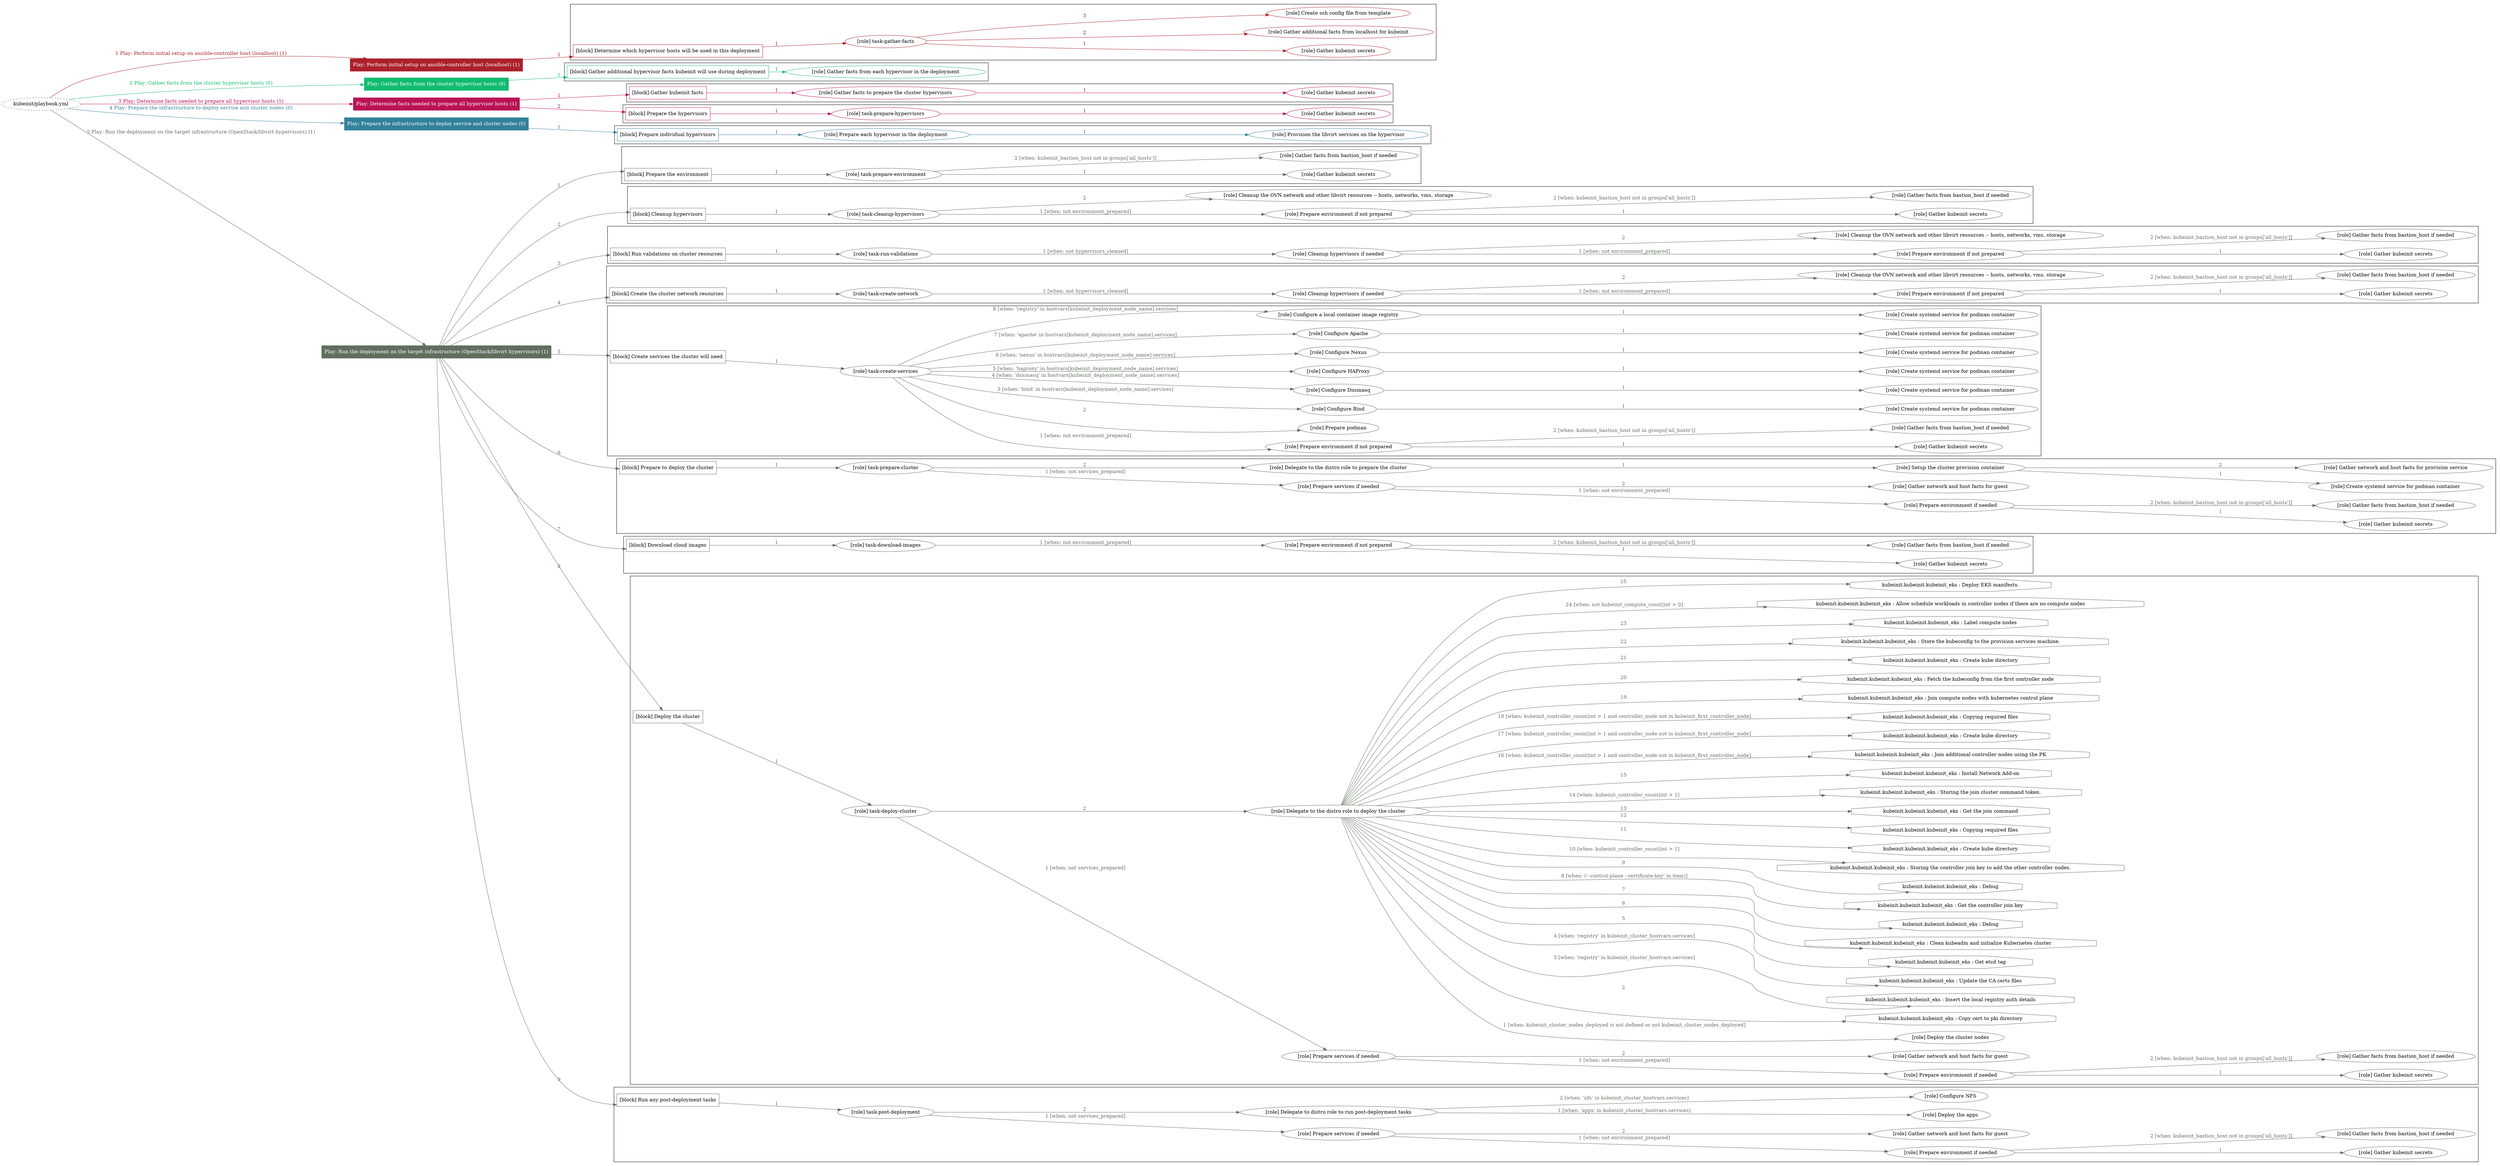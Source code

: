 digraph {
	graph [concentrate=true ordering=in rankdir=LR ratio=fill]
	edge [esep=5 sep=10]
	"kubeinit/playbook.yml" [URL="/home/runner/work/kubeinit/kubeinit/kubeinit/playbook.yml" id=playbook_c7e78d86 style=dotted]
	"kubeinit/playbook.yml" -> play_d15328dc [label="1 Play: Perform initial setup on ansible-controller host (localhost) (1)" color="#ab212a" fontcolor="#ab212a" id=edge_play_d15328dc labeltooltip="1 Play: Perform initial setup on ansible-controller host (localhost) (1)" tooltip="1 Play: Perform initial setup on ansible-controller host (localhost) (1)"]
	subgraph "Play: Perform initial setup on ansible-controller host (localhost) (1)" {
		play_d15328dc [label="Play: Perform initial setup on ansible-controller host (localhost) (1)" URL="/home/runner/work/kubeinit/kubeinit/kubeinit/playbook.yml" color="#ab212a" fontcolor="#ffffff" id=play_d15328dc shape=box style=filled tooltip=localhost]
		play_d15328dc -> block_88a20813 [label=1 color="#ab212a" fontcolor="#ab212a" id=edge_block_88a20813 labeltooltip=1 tooltip=1]
		subgraph cluster_block_88a20813 {
			block_88a20813 [label="[block] Determine which hypervisor hosts will be used in this deployment" URL="/home/runner/work/kubeinit/kubeinit/kubeinit/playbook.yml" color="#ab212a" id=block_88a20813 labeltooltip="Determine which hypervisor hosts will be used in this deployment" shape=box tooltip="Determine which hypervisor hosts will be used in this deployment"]
			block_88a20813 -> role_eb57cad4 [label="1 " color="#ab212a" fontcolor="#ab212a" id=edge_role_eb57cad4 labeltooltip="1 " tooltip="1 "]
			subgraph "task-gather-facts" {
				role_eb57cad4 [label="[role] task-gather-facts" URL="/home/runner/work/kubeinit/kubeinit/kubeinit/playbook.yml" color="#ab212a" id=role_eb57cad4 tooltip="task-gather-facts"]
				role_eb57cad4 -> role_9c0e3540 [label="1 " color="#ab212a" fontcolor="#ab212a" id=edge_role_9c0e3540 labeltooltip="1 " tooltip="1 "]
				subgraph "Gather kubeinit secrets" {
					role_9c0e3540 [label="[role] Gather kubeinit secrets" URL="/home/runner/.ansible/collections/ansible_collections/kubeinit/kubeinit/roles/kubeinit_prepare/tasks/build_hypervisors_group.yml" color="#ab212a" id=role_9c0e3540 tooltip="Gather kubeinit secrets"]
				}
				role_eb57cad4 -> role_f86002a8 [label="2 " color="#ab212a" fontcolor="#ab212a" id=edge_role_f86002a8 labeltooltip="2 " tooltip="2 "]
				subgraph "Gather additional facts from localhost for kubeinit" {
					role_f86002a8 [label="[role] Gather additional facts from localhost for kubeinit" URL="/home/runner/.ansible/collections/ansible_collections/kubeinit/kubeinit/roles/kubeinit_prepare/tasks/build_hypervisors_group.yml" color="#ab212a" id=role_f86002a8 tooltip="Gather additional facts from localhost for kubeinit"]
				}
				role_eb57cad4 -> role_cdfcce46 [label="3 " color="#ab212a" fontcolor="#ab212a" id=edge_role_cdfcce46 labeltooltip="3 " tooltip="3 "]
				subgraph "Create ssh config file from template" {
					role_cdfcce46 [label="[role] Create ssh config file from template" URL="/home/runner/.ansible/collections/ansible_collections/kubeinit/kubeinit/roles/kubeinit_prepare/tasks/build_hypervisors_group.yml" color="#ab212a" id=role_cdfcce46 tooltip="Create ssh config file from template"]
				}
			}
		}
	}
	"kubeinit/playbook.yml" -> play_44523ebf [label="2 Play: Gather facts from the cluster hypervisor hosts (0)" color="#11bb6e" fontcolor="#11bb6e" id=edge_play_44523ebf labeltooltip="2 Play: Gather facts from the cluster hypervisor hosts (0)" tooltip="2 Play: Gather facts from the cluster hypervisor hosts (0)"]
	subgraph "Play: Gather facts from the cluster hypervisor hosts (0)" {
		play_44523ebf [label="Play: Gather facts from the cluster hypervisor hosts (0)" URL="/home/runner/work/kubeinit/kubeinit/kubeinit/playbook.yml" color="#11bb6e" fontcolor="#ffffff" id=play_44523ebf shape=box style=filled tooltip="Play: Gather facts from the cluster hypervisor hosts (0)"]
		play_44523ebf -> block_a139dc5f [label=1 color="#11bb6e" fontcolor="#11bb6e" id=edge_block_a139dc5f labeltooltip=1 tooltip=1]
		subgraph cluster_block_a139dc5f {
			block_a139dc5f [label="[block] Gather additional hypervisor facts kubeinit will use during deployment" URL="/home/runner/work/kubeinit/kubeinit/kubeinit/playbook.yml" color="#11bb6e" id=block_a139dc5f labeltooltip="Gather additional hypervisor facts kubeinit will use during deployment" shape=box tooltip="Gather additional hypervisor facts kubeinit will use during deployment"]
			block_a139dc5f -> role_2c4e54b0 [label="1 " color="#11bb6e" fontcolor="#11bb6e" id=edge_role_2c4e54b0 labeltooltip="1 " tooltip="1 "]
			subgraph "Gather facts from each hypervisor in the deployment" {
				role_2c4e54b0 [label="[role] Gather facts from each hypervisor in the deployment" URL="/home/runner/work/kubeinit/kubeinit/kubeinit/playbook.yml" color="#11bb6e" id=role_2c4e54b0 tooltip="Gather facts from each hypervisor in the deployment"]
			}
		}
	}
	"kubeinit/playbook.yml" -> play_e65bd11a [label="3 Play: Determine facts needed to prepare all hypervisor hosts (1)" color="#ba1256" fontcolor="#ba1256" id=edge_play_e65bd11a labeltooltip="3 Play: Determine facts needed to prepare all hypervisor hosts (1)" tooltip="3 Play: Determine facts needed to prepare all hypervisor hosts (1)"]
	subgraph "Play: Determine facts needed to prepare all hypervisor hosts (1)" {
		play_e65bd11a [label="Play: Determine facts needed to prepare all hypervisor hosts (1)" URL="/home/runner/work/kubeinit/kubeinit/kubeinit/playbook.yml" color="#ba1256" fontcolor="#ffffff" id=play_e65bd11a shape=box style=filled tooltip=localhost]
		play_e65bd11a -> block_6a6c2c71 [label=1 color="#ba1256" fontcolor="#ba1256" id=edge_block_6a6c2c71 labeltooltip=1 tooltip=1]
		subgraph cluster_block_6a6c2c71 {
			block_6a6c2c71 [label="[block] Gather kubeinit facts" URL="/home/runner/work/kubeinit/kubeinit/kubeinit/playbook.yml" color="#ba1256" id=block_6a6c2c71 labeltooltip="Gather kubeinit facts" shape=box tooltip="Gather kubeinit facts"]
			block_6a6c2c71 -> role_33ab7c81 [label="1 " color="#ba1256" fontcolor="#ba1256" id=edge_role_33ab7c81 labeltooltip="1 " tooltip="1 "]
			subgraph "Gather facts to prepare the cluster hypervisors" {
				role_33ab7c81 [label="[role] Gather facts to prepare the cluster hypervisors" URL="/home/runner/work/kubeinit/kubeinit/kubeinit/playbook.yml" color="#ba1256" id=role_33ab7c81 tooltip="Gather facts to prepare the cluster hypervisors"]
				role_33ab7c81 -> role_f3a48776 [label="1 " color="#ba1256" fontcolor="#ba1256" id=edge_role_f3a48776 labeltooltip="1 " tooltip="1 "]
				subgraph "Gather kubeinit secrets" {
					role_f3a48776 [label="[role] Gather kubeinit secrets" URL="/home/runner/.ansible/collections/ansible_collections/kubeinit/kubeinit/roles/kubeinit_prepare/tasks/gather_kubeinit_facts.yml" color="#ba1256" id=role_f3a48776 tooltip="Gather kubeinit secrets"]
				}
			}
		}
		play_e65bd11a -> block_8b7adeda [label=2 color="#ba1256" fontcolor="#ba1256" id=edge_block_8b7adeda labeltooltip=2 tooltip=2]
		subgraph cluster_block_8b7adeda {
			block_8b7adeda [label="[block] Prepare the hypervisors" URL="/home/runner/work/kubeinit/kubeinit/kubeinit/playbook.yml" color="#ba1256" id=block_8b7adeda labeltooltip="Prepare the hypervisors" shape=box tooltip="Prepare the hypervisors"]
			block_8b7adeda -> role_cf2d832f [label="1 " color="#ba1256" fontcolor="#ba1256" id=edge_role_cf2d832f labeltooltip="1 " tooltip="1 "]
			subgraph "task-prepare-hypervisors" {
				role_cf2d832f [label="[role] task-prepare-hypervisors" URL="/home/runner/work/kubeinit/kubeinit/kubeinit/playbook.yml" color="#ba1256" id=role_cf2d832f tooltip="task-prepare-hypervisors"]
				role_cf2d832f -> role_4d4fec11 [label="1 " color="#ba1256" fontcolor="#ba1256" id=edge_role_4d4fec11 labeltooltip="1 " tooltip="1 "]
				subgraph "Gather kubeinit secrets" {
					role_4d4fec11 [label="[role] Gather kubeinit secrets" URL="/home/runner/.ansible/collections/ansible_collections/kubeinit/kubeinit/roles/kubeinit_prepare/tasks/gather_kubeinit_facts.yml" color="#ba1256" id=role_4d4fec11 tooltip="Gather kubeinit secrets"]
				}
			}
		}
	}
	"kubeinit/playbook.yml" -> play_0ac747be [label="4 Play: Prepare the infrastructure to deploy service and cluster nodes (0)" color="#32819a" fontcolor="#32819a" id=edge_play_0ac747be labeltooltip="4 Play: Prepare the infrastructure to deploy service and cluster nodes (0)" tooltip="4 Play: Prepare the infrastructure to deploy service and cluster nodes (0)"]
	subgraph "Play: Prepare the infrastructure to deploy service and cluster nodes (0)" {
		play_0ac747be [label="Play: Prepare the infrastructure to deploy service and cluster nodes (0)" URL="/home/runner/work/kubeinit/kubeinit/kubeinit/playbook.yml" color="#32819a" fontcolor="#ffffff" id=play_0ac747be shape=box style=filled tooltip="Play: Prepare the infrastructure to deploy service and cluster nodes (0)"]
		play_0ac747be -> block_5199c482 [label=1 color="#32819a" fontcolor="#32819a" id=edge_block_5199c482 labeltooltip=1 tooltip=1]
		subgraph cluster_block_5199c482 {
			block_5199c482 [label="[block] Prepare individual hypervisors" URL="/home/runner/work/kubeinit/kubeinit/kubeinit/playbook.yml" color="#32819a" id=block_5199c482 labeltooltip="Prepare individual hypervisors" shape=box tooltip="Prepare individual hypervisors"]
			block_5199c482 -> role_1a2e7543 [label="1 " color="#32819a" fontcolor="#32819a" id=edge_role_1a2e7543 labeltooltip="1 " tooltip="1 "]
			subgraph "Prepare each hypervisor in the deployment" {
				role_1a2e7543 [label="[role] Prepare each hypervisor in the deployment" URL="/home/runner/work/kubeinit/kubeinit/kubeinit/playbook.yml" color="#32819a" id=role_1a2e7543 tooltip="Prepare each hypervisor in the deployment"]
				role_1a2e7543 -> role_e0c08966 [label="1 " color="#32819a" fontcolor="#32819a" id=edge_role_e0c08966 labeltooltip="1 " tooltip="1 "]
				subgraph "Provision the libvirt services on the hypervisor" {
					role_e0c08966 [label="[role] Provision the libvirt services on the hypervisor" URL="/home/runner/.ansible/collections/ansible_collections/kubeinit/kubeinit/roles/kubeinit_prepare/tasks/prepare_hypervisor.yml" color="#32819a" id=role_e0c08966 tooltip="Provision the libvirt services on the hypervisor"]
				}
			}
		}
	}
	"kubeinit/playbook.yml" -> play_1961c001 [label="5 Play: Run the deployment on the target infrastructure (OpenStack/libvirt hypervisors) (1)" color="#606f5d" fontcolor="#606f5d" id=edge_play_1961c001 labeltooltip="5 Play: Run the deployment on the target infrastructure (OpenStack/libvirt hypervisors) (1)" tooltip="5 Play: Run the deployment on the target infrastructure (OpenStack/libvirt hypervisors) (1)"]
	subgraph "Play: Run the deployment on the target infrastructure (OpenStack/libvirt hypervisors) (1)" {
		play_1961c001 [label="Play: Run the deployment on the target infrastructure (OpenStack/libvirt hypervisors) (1)" URL="/home/runner/work/kubeinit/kubeinit/kubeinit/playbook.yml" color="#606f5d" fontcolor="#ffffff" id=play_1961c001 shape=box style=filled tooltip=localhost]
		play_1961c001 -> block_0c406524 [label=1 color="#606f5d" fontcolor="#606f5d" id=edge_block_0c406524 labeltooltip=1 tooltip=1]
		subgraph cluster_block_0c406524 {
			block_0c406524 [label="[block] Prepare the environment" URL="/home/runner/work/kubeinit/kubeinit/kubeinit/playbook.yml" color="#606f5d" id=block_0c406524 labeltooltip="Prepare the environment" shape=box tooltip="Prepare the environment"]
			block_0c406524 -> role_56c4f3e9 [label="1 " color="#606f5d" fontcolor="#606f5d" id=edge_role_56c4f3e9 labeltooltip="1 " tooltip="1 "]
			subgraph "task-prepare-environment" {
				role_56c4f3e9 [label="[role] task-prepare-environment" URL="/home/runner/work/kubeinit/kubeinit/kubeinit/playbook.yml" color="#606f5d" id=role_56c4f3e9 tooltip="task-prepare-environment"]
				role_56c4f3e9 -> role_3d640f21 [label="1 " color="#606f5d" fontcolor="#606f5d" id=edge_role_3d640f21 labeltooltip="1 " tooltip="1 "]
				subgraph "Gather kubeinit secrets" {
					role_3d640f21 [label="[role] Gather kubeinit secrets" URL="/home/runner/.ansible/collections/ansible_collections/kubeinit/kubeinit/roles/kubeinit_prepare/tasks/gather_kubeinit_facts.yml" color="#606f5d" id=role_3d640f21 tooltip="Gather kubeinit secrets"]
				}
				role_56c4f3e9 -> role_4400d955 [label="2 [when: kubeinit_bastion_host not in groups['all_hosts']]" color="#606f5d" fontcolor="#606f5d" id=edge_role_4400d955 labeltooltip="2 [when: kubeinit_bastion_host not in groups['all_hosts']]" tooltip="2 [when: kubeinit_bastion_host not in groups['all_hosts']]"]
				subgraph "Gather facts from bastion_host if needed" {
					role_4400d955 [label="[role] Gather facts from bastion_host if needed" URL="/home/runner/.ansible/collections/ansible_collections/kubeinit/kubeinit/roles/kubeinit_prepare/tasks/main.yml" color="#606f5d" id=role_4400d955 tooltip="Gather facts from bastion_host if needed"]
				}
			}
		}
		play_1961c001 -> block_ea001ad4 [label=2 color="#606f5d" fontcolor="#606f5d" id=edge_block_ea001ad4 labeltooltip=2 tooltip=2]
		subgraph cluster_block_ea001ad4 {
			block_ea001ad4 [label="[block] Cleanup hypervisors" URL="/home/runner/work/kubeinit/kubeinit/kubeinit/playbook.yml" color="#606f5d" id=block_ea001ad4 labeltooltip="Cleanup hypervisors" shape=box tooltip="Cleanup hypervisors"]
			block_ea001ad4 -> role_67fe2089 [label="1 " color="#606f5d" fontcolor="#606f5d" id=edge_role_67fe2089 labeltooltip="1 " tooltip="1 "]
			subgraph "task-cleanup-hypervisors" {
				role_67fe2089 [label="[role] task-cleanup-hypervisors" URL="/home/runner/work/kubeinit/kubeinit/kubeinit/playbook.yml" color="#606f5d" id=role_67fe2089 tooltip="task-cleanup-hypervisors"]
				role_67fe2089 -> role_40f85ffc [label="1 [when: not environment_prepared]" color="#606f5d" fontcolor="#606f5d" id=edge_role_40f85ffc labeltooltip="1 [when: not environment_prepared]" tooltip="1 [when: not environment_prepared]"]
				subgraph "Prepare environment if not prepared" {
					role_40f85ffc [label="[role] Prepare environment if not prepared" URL="/home/runner/.ansible/collections/ansible_collections/kubeinit/kubeinit/roles/kubeinit_libvirt/tasks/cleanup_hypervisors.yml" color="#606f5d" id=role_40f85ffc tooltip="Prepare environment if not prepared"]
					role_40f85ffc -> role_5edda9d6 [label="1 " color="#606f5d" fontcolor="#606f5d" id=edge_role_5edda9d6 labeltooltip="1 " tooltip="1 "]
					subgraph "Gather kubeinit secrets" {
						role_5edda9d6 [label="[role] Gather kubeinit secrets" URL="/home/runner/.ansible/collections/ansible_collections/kubeinit/kubeinit/roles/kubeinit_prepare/tasks/gather_kubeinit_facts.yml" color="#606f5d" id=role_5edda9d6 tooltip="Gather kubeinit secrets"]
					}
					role_40f85ffc -> role_66f5a931 [label="2 [when: kubeinit_bastion_host not in groups['all_hosts']]" color="#606f5d" fontcolor="#606f5d" id=edge_role_66f5a931 labeltooltip="2 [when: kubeinit_bastion_host not in groups['all_hosts']]" tooltip="2 [when: kubeinit_bastion_host not in groups['all_hosts']]"]
					subgraph "Gather facts from bastion_host if needed" {
						role_66f5a931 [label="[role] Gather facts from bastion_host if needed" URL="/home/runner/.ansible/collections/ansible_collections/kubeinit/kubeinit/roles/kubeinit_prepare/tasks/main.yml" color="#606f5d" id=role_66f5a931 tooltip="Gather facts from bastion_host if needed"]
					}
				}
				role_67fe2089 -> role_4ac13032 [label="2 " color="#606f5d" fontcolor="#606f5d" id=edge_role_4ac13032 labeltooltip="2 " tooltip="2 "]
				subgraph "Cleanup the OVN network and other libvirt resources -- hosts, networks, vms, storage" {
					role_4ac13032 [label="[role] Cleanup the OVN network and other libvirt resources -- hosts, networks, vms, storage" URL="/home/runner/.ansible/collections/ansible_collections/kubeinit/kubeinit/roles/kubeinit_libvirt/tasks/cleanup_hypervisors.yml" color="#606f5d" id=role_4ac13032 tooltip="Cleanup the OVN network and other libvirt resources -- hosts, networks, vms, storage"]
				}
			}
		}
		play_1961c001 -> block_68f19147 [label=3 color="#606f5d" fontcolor="#606f5d" id=edge_block_68f19147 labeltooltip=3 tooltip=3]
		subgraph cluster_block_68f19147 {
			block_68f19147 [label="[block] Run validations on cluster resources" URL="/home/runner/work/kubeinit/kubeinit/kubeinit/playbook.yml" color="#606f5d" id=block_68f19147 labeltooltip="Run validations on cluster resources" shape=box tooltip="Run validations on cluster resources"]
			block_68f19147 -> role_a8092e7e [label="1 " color="#606f5d" fontcolor="#606f5d" id=edge_role_a8092e7e labeltooltip="1 " tooltip="1 "]
			subgraph "task-run-validations" {
				role_a8092e7e [label="[role] task-run-validations" URL="/home/runner/work/kubeinit/kubeinit/kubeinit/playbook.yml" color="#606f5d" id=role_a8092e7e tooltip="task-run-validations"]
				role_a8092e7e -> role_6bcd963b [label="1 [when: not hypervisors_cleaned]" color="#606f5d" fontcolor="#606f5d" id=edge_role_6bcd963b labeltooltip="1 [when: not hypervisors_cleaned]" tooltip="1 [when: not hypervisors_cleaned]"]
				subgraph "Cleanup hypervisors if needed" {
					role_6bcd963b [label="[role] Cleanup hypervisors if needed" URL="/home/runner/.ansible/collections/ansible_collections/kubeinit/kubeinit/roles/kubeinit_validations/tasks/main.yml" color="#606f5d" id=role_6bcd963b tooltip="Cleanup hypervisors if needed"]
					role_6bcd963b -> role_ad3d4ef1 [label="1 [when: not environment_prepared]" color="#606f5d" fontcolor="#606f5d" id=edge_role_ad3d4ef1 labeltooltip="1 [when: not environment_prepared]" tooltip="1 [when: not environment_prepared]"]
					subgraph "Prepare environment if not prepared" {
						role_ad3d4ef1 [label="[role] Prepare environment if not prepared" URL="/home/runner/.ansible/collections/ansible_collections/kubeinit/kubeinit/roles/kubeinit_libvirt/tasks/cleanup_hypervisors.yml" color="#606f5d" id=role_ad3d4ef1 tooltip="Prepare environment if not prepared"]
						role_ad3d4ef1 -> role_570d7ef4 [label="1 " color="#606f5d" fontcolor="#606f5d" id=edge_role_570d7ef4 labeltooltip="1 " tooltip="1 "]
						subgraph "Gather kubeinit secrets" {
							role_570d7ef4 [label="[role] Gather kubeinit secrets" URL="/home/runner/.ansible/collections/ansible_collections/kubeinit/kubeinit/roles/kubeinit_prepare/tasks/gather_kubeinit_facts.yml" color="#606f5d" id=role_570d7ef4 tooltip="Gather kubeinit secrets"]
						}
						role_ad3d4ef1 -> role_e8a43e69 [label="2 [when: kubeinit_bastion_host not in groups['all_hosts']]" color="#606f5d" fontcolor="#606f5d" id=edge_role_e8a43e69 labeltooltip="2 [when: kubeinit_bastion_host not in groups['all_hosts']]" tooltip="2 [when: kubeinit_bastion_host not in groups['all_hosts']]"]
						subgraph "Gather facts from bastion_host if needed" {
							role_e8a43e69 [label="[role] Gather facts from bastion_host if needed" URL="/home/runner/.ansible/collections/ansible_collections/kubeinit/kubeinit/roles/kubeinit_prepare/tasks/main.yml" color="#606f5d" id=role_e8a43e69 tooltip="Gather facts from bastion_host if needed"]
						}
					}
					role_6bcd963b -> role_b2ac1ba0 [label="2 " color="#606f5d" fontcolor="#606f5d" id=edge_role_b2ac1ba0 labeltooltip="2 " tooltip="2 "]
					subgraph "Cleanup the OVN network and other libvirt resources -- hosts, networks, vms, storage" {
						role_b2ac1ba0 [label="[role] Cleanup the OVN network and other libvirt resources -- hosts, networks, vms, storage" URL="/home/runner/.ansible/collections/ansible_collections/kubeinit/kubeinit/roles/kubeinit_libvirt/tasks/cleanup_hypervisors.yml" color="#606f5d" id=role_b2ac1ba0 tooltip="Cleanup the OVN network and other libvirt resources -- hosts, networks, vms, storage"]
					}
				}
			}
		}
		play_1961c001 -> block_746f3d5f [label=4 color="#606f5d" fontcolor="#606f5d" id=edge_block_746f3d5f labeltooltip=4 tooltip=4]
		subgraph cluster_block_746f3d5f {
			block_746f3d5f [label="[block] Create the cluster network resources" URL="/home/runner/work/kubeinit/kubeinit/kubeinit/playbook.yml" color="#606f5d" id=block_746f3d5f labeltooltip="Create the cluster network resources" shape=box tooltip="Create the cluster network resources"]
			block_746f3d5f -> role_2bec5983 [label="1 " color="#606f5d" fontcolor="#606f5d" id=edge_role_2bec5983 labeltooltip="1 " tooltip="1 "]
			subgraph "task-create-network" {
				role_2bec5983 [label="[role] task-create-network" URL="/home/runner/work/kubeinit/kubeinit/kubeinit/playbook.yml" color="#606f5d" id=role_2bec5983 tooltip="task-create-network"]
				role_2bec5983 -> role_97c9deb6 [label="1 [when: not hypervisors_cleaned]" color="#606f5d" fontcolor="#606f5d" id=edge_role_97c9deb6 labeltooltip="1 [when: not hypervisors_cleaned]" tooltip="1 [when: not hypervisors_cleaned]"]
				subgraph "Cleanup hypervisors if needed" {
					role_97c9deb6 [label="[role] Cleanup hypervisors if needed" URL="/home/runner/.ansible/collections/ansible_collections/kubeinit/kubeinit/roles/kubeinit_libvirt/tasks/create_network.yml" color="#606f5d" id=role_97c9deb6 tooltip="Cleanup hypervisors if needed"]
					role_97c9deb6 -> role_0d1d6190 [label="1 [when: not environment_prepared]" color="#606f5d" fontcolor="#606f5d" id=edge_role_0d1d6190 labeltooltip="1 [when: not environment_prepared]" tooltip="1 [when: not environment_prepared]"]
					subgraph "Prepare environment if not prepared" {
						role_0d1d6190 [label="[role] Prepare environment if not prepared" URL="/home/runner/.ansible/collections/ansible_collections/kubeinit/kubeinit/roles/kubeinit_libvirt/tasks/cleanup_hypervisors.yml" color="#606f5d" id=role_0d1d6190 tooltip="Prepare environment if not prepared"]
						role_0d1d6190 -> role_b89f1d0c [label="1 " color="#606f5d" fontcolor="#606f5d" id=edge_role_b89f1d0c labeltooltip="1 " tooltip="1 "]
						subgraph "Gather kubeinit secrets" {
							role_b89f1d0c [label="[role] Gather kubeinit secrets" URL="/home/runner/.ansible/collections/ansible_collections/kubeinit/kubeinit/roles/kubeinit_prepare/tasks/gather_kubeinit_facts.yml" color="#606f5d" id=role_b89f1d0c tooltip="Gather kubeinit secrets"]
						}
						role_0d1d6190 -> role_beb56155 [label="2 [when: kubeinit_bastion_host not in groups['all_hosts']]" color="#606f5d" fontcolor="#606f5d" id=edge_role_beb56155 labeltooltip="2 [when: kubeinit_bastion_host not in groups['all_hosts']]" tooltip="2 [when: kubeinit_bastion_host not in groups['all_hosts']]"]
						subgraph "Gather facts from bastion_host if needed" {
							role_beb56155 [label="[role] Gather facts from bastion_host if needed" URL="/home/runner/.ansible/collections/ansible_collections/kubeinit/kubeinit/roles/kubeinit_prepare/tasks/main.yml" color="#606f5d" id=role_beb56155 tooltip="Gather facts from bastion_host if needed"]
						}
					}
					role_97c9deb6 -> role_618c2e12 [label="2 " color="#606f5d" fontcolor="#606f5d" id=edge_role_618c2e12 labeltooltip="2 " tooltip="2 "]
					subgraph "Cleanup the OVN network and other libvirt resources -- hosts, networks, vms, storage" {
						role_618c2e12 [label="[role] Cleanup the OVN network and other libvirt resources -- hosts, networks, vms, storage" URL="/home/runner/.ansible/collections/ansible_collections/kubeinit/kubeinit/roles/kubeinit_libvirt/tasks/cleanup_hypervisors.yml" color="#606f5d" id=role_618c2e12 tooltip="Cleanup the OVN network and other libvirt resources -- hosts, networks, vms, storage"]
					}
				}
			}
		}
		play_1961c001 -> block_cc8f3f2e [label=5 color="#606f5d" fontcolor="#606f5d" id=edge_block_cc8f3f2e labeltooltip=5 tooltip=5]
		subgraph cluster_block_cc8f3f2e {
			block_cc8f3f2e [label="[block] Create services the cluster will need" URL="/home/runner/work/kubeinit/kubeinit/kubeinit/playbook.yml" color="#606f5d" id=block_cc8f3f2e labeltooltip="Create services the cluster will need" shape=box tooltip="Create services the cluster will need"]
			block_cc8f3f2e -> role_f4f2fe30 [label="1 " color="#606f5d" fontcolor="#606f5d" id=edge_role_f4f2fe30 labeltooltip="1 " tooltip="1 "]
			subgraph "task-create-services" {
				role_f4f2fe30 [label="[role] task-create-services" URL="/home/runner/work/kubeinit/kubeinit/kubeinit/playbook.yml" color="#606f5d" id=role_f4f2fe30 tooltip="task-create-services"]
				role_f4f2fe30 -> role_337c17e1 [label="1 [when: not environment_prepared]" color="#606f5d" fontcolor="#606f5d" id=edge_role_337c17e1 labeltooltip="1 [when: not environment_prepared]" tooltip="1 [when: not environment_prepared]"]
				subgraph "Prepare environment if not prepared" {
					role_337c17e1 [label="[role] Prepare environment if not prepared" URL="/home/runner/.ansible/collections/ansible_collections/kubeinit/kubeinit/roles/kubeinit_services/tasks/main.yml" color="#606f5d" id=role_337c17e1 tooltip="Prepare environment if not prepared"]
					role_337c17e1 -> role_f01d3810 [label="1 " color="#606f5d" fontcolor="#606f5d" id=edge_role_f01d3810 labeltooltip="1 " tooltip="1 "]
					subgraph "Gather kubeinit secrets" {
						role_f01d3810 [label="[role] Gather kubeinit secrets" URL="/home/runner/.ansible/collections/ansible_collections/kubeinit/kubeinit/roles/kubeinit_prepare/tasks/gather_kubeinit_facts.yml" color="#606f5d" id=role_f01d3810 tooltip="Gather kubeinit secrets"]
					}
					role_337c17e1 -> role_f2d4e863 [label="2 [when: kubeinit_bastion_host not in groups['all_hosts']]" color="#606f5d" fontcolor="#606f5d" id=edge_role_f2d4e863 labeltooltip="2 [when: kubeinit_bastion_host not in groups['all_hosts']]" tooltip="2 [when: kubeinit_bastion_host not in groups['all_hosts']]"]
					subgraph "Gather facts from bastion_host if needed" {
						role_f2d4e863 [label="[role] Gather facts from bastion_host if needed" URL="/home/runner/.ansible/collections/ansible_collections/kubeinit/kubeinit/roles/kubeinit_prepare/tasks/main.yml" color="#606f5d" id=role_f2d4e863 tooltip="Gather facts from bastion_host if needed"]
					}
				}
				role_f4f2fe30 -> role_159cacfa [label="2 " color="#606f5d" fontcolor="#606f5d" id=edge_role_159cacfa labeltooltip="2 " tooltip="2 "]
				subgraph "Prepare podman" {
					role_159cacfa [label="[role] Prepare podman" URL="/home/runner/.ansible/collections/ansible_collections/kubeinit/kubeinit/roles/kubeinit_services/tasks/00_create_service_pod.yml" color="#606f5d" id=role_159cacfa tooltip="Prepare podman"]
				}
				role_f4f2fe30 -> role_46cb54fe [label="3 [when: 'bind' in hostvars[kubeinit_deployment_node_name].services]" color="#606f5d" fontcolor="#606f5d" id=edge_role_46cb54fe labeltooltip="3 [when: 'bind' in hostvars[kubeinit_deployment_node_name].services]" tooltip="3 [when: 'bind' in hostvars[kubeinit_deployment_node_name].services]"]
				subgraph "Configure Bind" {
					role_46cb54fe [label="[role] Configure Bind" URL="/home/runner/.ansible/collections/ansible_collections/kubeinit/kubeinit/roles/kubeinit_services/tasks/start_services_containers.yml" color="#606f5d" id=role_46cb54fe tooltip="Configure Bind"]
					role_46cb54fe -> role_70beecde [label="1 " color="#606f5d" fontcolor="#606f5d" id=edge_role_70beecde labeltooltip="1 " tooltip="1 "]
					subgraph "Create systemd service for podman container" {
						role_70beecde [label="[role] Create systemd service for podman container" URL="/home/runner/.ansible/collections/ansible_collections/kubeinit/kubeinit/roles/kubeinit_bind/tasks/main.yml" color="#606f5d" id=role_70beecde tooltip="Create systemd service for podman container"]
					}
				}
				role_f4f2fe30 -> role_38ef2776 [label="4 [when: 'dnsmasq' in hostvars[kubeinit_deployment_node_name].services]" color="#606f5d" fontcolor="#606f5d" id=edge_role_38ef2776 labeltooltip="4 [when: 'dnsmasq' in hostvars[kubeinit_deployment_node_name].services]" tooltip="4 [when: 'dnsmasq' in hostvars[kubeinit_deployment_node_name].services]"]
				subgraph "Configure Dnsmasq" {
					role_38ef2776 [label="[role] Configure Dnsmasq" URL="/home/runner/.ansible/collections/ansible_collections/kubeinit/kubeinit/roles/kubeinit_services/tasks/start_services_containers.yml" color="#606f5d" id=role_38ef2776 tooltip="Configure Dnsmasq"]
					role_38ef2776 -> role_abcf055d [label="1 " color="#606f5d" fontcolor="#606f5d" id=edge_role_abcf055d labeltooltip="1 " tooltip="1 "]
					subgraph "Create systemd service for podman container" {
						role_abcf055d [label="[role] Create systemd service for podman container" URL="/home/runner/.ansible/collections/ansible_collections/kubeinit/kubeinit/roles/kubeinit_dnsmasq/tasks/main.yml" color="#606f5d" id=role_abcf055d tooltip="Create systemd service for podman container"]
					}
				}
				role_f4f2fe30 -> role_4de889f1 [label="5 [when: 'haproxy' in hostvars[kubeinit_deployment_node_name].services]" color="#606f5d" fontcolor="#606f5d" id=edge_role_4de889f1 labeltooltip="5 [when: 'haproxy' in hostvars[kubeinit_deployment_node_name].services]" tooltip="5 [when: 'haproxy' in hostvars[kubeinit_deployment_node_name].services]"]
				subgraph "Configure HAProxy" {
					role_4de889f1 [label="[role] Configure HAProxy" URL="/home/runner/.ansible/collections/ansible_collections/kubeinit/kubeinit/roles/kubeinit_services/tasks/start_services_containers.yml" color="#606f5d" id=role_4de889f1 tooltip="Configure HAProxy"]
					role_4de889f1 -> role_cbce4464 [label="1 " color="#606f5d" fontcolor="#606f5d" id=edge_role_cbce4464 labeltooltip="1 " tooltip="1 "]
					subgraph "Create systemd service for podman container" {
						role_cbce4464 [label="[role] Create systemd service for podman container" URL="/home/runner/.ansible/collections/ansible_collections/kubeinit/kubeinit/roles/kubeinit_haproxy/tasks/main.yml" color="#606f5d" id=role_cbce4464 tooltip="Create systemd service for podman container"]
					}
				}
				role_f4f2fe30 -> role_8d38a266 [label="6 [when: 'nexus' in hostvars[kubeinit_deployment_node_name].services]" color="#606f5d" fontcolor="#606f5d" id=edge_role_8d38a266 labeltooltip="6 [when: 'nexus' in hostvars[kubeinit_deployment_node_name].services]" tooltip="6 [when: 'nexus' in hostvars[kubeinit_deployment_node_name].services]"]
				subgraph "Configure Nexus" {
					role_8d38a266 [label="[role] Configure Nexus" URL="/home/runner/.ansible/collections/ansible_collections/kubeinit/kubeinit/roles/kubeinit_services/tasks/start_services_containers.yml" color="#606f5d" id=role_8d38a266 tooltip="Configure Nexus"]
					role_8d38a266 -> role_ab1a640f [label="1 " color="#606f5d" fontcolor="#606f5d" id=edge_role_ab1a640f labeltooltip="1 " tooltip="1 "]
					subgraph "Create systemd service for podman container" {
						role_ab1a640f [label="[role] Create systemd service for podman container" URL="/home/runner/.ansible/collections/ansible_collections/kubeinit/kubeinit/roles/kubeinit_nexus/tasks/main.yml" color="#606f5d" id=role_ab1a640f tooltip="Create systemd service for podman container"]
					}
				}
				role_f4f2fe30 -> role_f5711382 [label="7 [when: 'apache' in hostvars[kubeinit_deployment_node_name].services]" color="#606f5d" fontcolor="#606f5d" id=edge_role_f5711382 labeltooltip="7 [when: 'apache' in hostvars[kubeinit_deployment_node_name].services]" tooltip="7 [when: 'apache' in hostvars[kubeinit_deployment_node_name].services]"]
				subgraph "Configure Apache" {
					role_f5711382 [label="[role] Configure Apache" URL="/home/runner/.ansible/collections/ansible_collections/kubeinit/kubeinit/roles/kubeinit_services/tasks/start_services_containers.yml" color="#606f5d" id=role_f5711382 tooltip="Configure Apache"]
					role_f5711382 -> role_e8a9e66c [label="1 " color="#606f5d" fontcolor="#606f5d" id=edge_role_e8a9e66c labeltooltip="1 " tooltip="1 "]
					subgraph "Create systemd service for podman container" {
						role_e8a9e66c [label="[role] Create systemd service for podman container" URL="/home/runner/.ansible/collections/ansible_collections/kubeinit/kubeinit/roles/kubeinit_apache/tasks/main.yml" color="#606f5d" id=role_e8a9e66c tooltip="Create systemd service for podman container"]
					}
				}
				role_f4f2fe30 -> role_59ae2b94 [label="8 [when: 'registry' in hostvars[kubeinit_deployment_node_name].services]" color="#606f5d" fontcolor="#606f5d" id=edge_role_59ae2b94 labeltooltip="8 [when: 'registry' in hostvars[kubeinit_deployment_node_name].services]" tooltip="8 [when: 'registry' in hostvars[kubeinit_deployment_node_name].services]"]
				subgraph "Configure a local container image registry" {
					role_59ae2b94 [label="[role] Configure a local container image registry" URL="/home/runner/.ansible/collections/ansible_collections/kubeinit/kubeinit/roles/kubeinit_services/tasks/start_services_containers.yml" color="#606f5d" id=role_59ae2b94 tooltip="Configure a local container image registry"]
					role_59ae2b94 -> role_b825bc78 [label="1 " color="#606f5d" fontcolor="#606f5d" id=edge_role_b825bc78 labeltooltip="1 " tooltip="1 "]
					subgraph "Create systemd service for podman container" {
						role_b825bc78 [label="[role] Create systemd service for podman container" URL="/home/runner/.ansible/collections/ansible_collections/kubeinit/kubeinit/roles/kubeinit_registry/tasks/main.yml" color="#606f5d" id=role_b825bc78 tooltip="Create systemd service for podman container"]
					}
				}
			}
		}
		play_1961c001 -> block_024e0fcb [label=6 color="#606f5d" fontcolor="#606f5d" id=edge_block_024e0fcb labeltooltip=6 tooltip=6]
		subgraph cluster_block_024e0fcb {
			block_024e0fcb [label="[block] Prepare to deploy the cluster" URL="/home/runner/work/kubeinit/kubeinit/kubeinit/playbook.yml" color="#606f5d" id=block_024e0fcb labeltooltip="Prepare to deploy the cluster" shape=box tooltip="Prepare to deploy the cluster"]
			block_024e0fcb -> role_8775d3f5 [label="1 " color="#606f5d" fontcolor="#606f5d" id=edge_role_8775d3f5 labeltooltip="1 " tooltip="1 "]
			subgraph "task-prepare-cluster" {
				role_8775d3f5 [label="[role] task-prepare-cluster" URL="/home/runner/work/kubeinit/kubeinit/kubeinit/playbook.yml" color="#606f5d" id=role_8775d3f5 tooltip="task-prepare-cluster"]
				role_8775d3f5 -> role_5880fc7c [label="1 [when: not services_prepared]" color="#606f5d" fontcolor="#606f5d" id=edge_role_5880fc7c labeltooltip="1 [when: not services_prepared]" tooltip="1 [when: not services_prepared]"]
				subgraph "Prepare services if needed" {
					role_5880fc7c [label="[role] Prepare services if needed" URL="/home/runner/.ansible/collections/ansible_collections/kubeinit/kubeinit/roles/kubeinit_prepare/tasks/prepare_cluster.yml" color="#606f5d" id=role_5880fc7c tooltip="Prepare services if needed"]
					role_5880fc7c -> role_413acb05 [label="1 [when: not environment_prepared]" color="#606f5d" fontcolor="#606f5d" id=edge_role_413acb05 labeltooltip="1 [when: not environment_prepared]" tooltip="1 [when: not environment_prepared]"]
					subgraph "Prepare environment if needed" {
						role_413acb05 [label="[role] Prepare environment if needed" URL="/home/runner/.ansible/collections/ansible_collections/kubeinit/kubeinit/roles/kubeinit_services/tasks/prepare_services.yml" color="#606f5d" id=role_413acb05 tooltip="Prepare environment if needed"]
						role_413acb05 -> role_c61abde5 [label="1 " color="#606f5d" fontcolor="#606f5d" id=edge_role_c61abde5 labeltooltip="1 " tooltip="1 "]
						subgraph "Gather kubeinit secrets" {
							role_c61abde5 [label="[role] Gather kubeinit secrets" URL="/home/runner/.ansible/collections/ansible_collections/kubeinit/kubeinit/roles/kubeinit_prepare/tasks/gather_kubeinit_facts.yml" color="#606f5d" id=role_c61abde5 tooltip="Gather kubeinit secrets"]
						}
						role_413acb05 -> role_8505ff29 [label="2 [when: kubeinit_bastion_host not in groups['all_hosts']]" color="#606f5d" fontcolor="#606f5d" id=edge_role_8505ff29 labeltooltip="2 [when: kubeinit_bastion_host not in groups['all_hosts']]" tooltip="2 [when: kubeinit_bastion_host not in groups['all_hosts']]"]
						subgraph "Gather facts from bastion_host if needed" {
							role_8505ff29 [label="[role] Gather facts from bastion_host if needed" URL="/home/runner/.ansible/collections/ansible_collections/kubeinit/kubeinit/roles/kubeinit_prepare/tasks/main.yml" color="#606f5d" id=role_8505ff29 tooltip="Gather facts from bastion_host if needed"]
						}
					}
					role_5880fc7c -> role_d7c98891 [label="2 " color="#606f5d" fontcolor="#606f5d" id=edge_role_d7c98891 labeltooltip="2 " tooltip="2 "]
					subgraph "Gather network and host facts for guest" {
						role_d7c98891 [label="[role] Gather network and host facts for guest" URL="/home/runner/.ansible/collections/ansible_collections/kubeinit/kubeinit/roles/kubeinit_services/tasks/prepare_services.yml" color="#606f5d" id=role_d7c98891 tooltip="Gather network and host facts for guest"]
					}
				}
				role_8775d3f5 -> role_97b9469d [label="2 " color="#606f5d" fontcolor="#606f5d" id=edge_role_97b9469d labeltooltip="2 " tooltip="2 "]
				subgraph "Delegate to the distro role to prepare the cluster" {
					role_97b9469d [label="[role] Delegate to the distro role to prepare the cluster" URL="/home/runner/.ansible/collections/ansible_collections/kubeinit/kubeinit/roles/kubeinit_prepare/tasks/prepare_cluster.yml" color="#606f5d" id=role_97b9469d tooltip="Delegate to the distro role to prepare the cluster"]
					role_97b9469d -> role_8f40c7b1 [label="1 " color="#606f5d" fontcolor="#606f5d" id=edge_role_8f40c7b1 labeltooltip="1 " tooltip="1 "]
					subgraph "Setup the cluster provision container" {
						role_8f40c7b1 [label="[role] Setup the cluster provision container" URL="/home/runner/.ansible/collections/ansible_collections/kubeinit/kubeinit/roles/kubeinit_eks/tasks/prepare_cluster.yml" color="#606f5d" id=role_8f40c7b1 tooltip="Setup the cluster provision container"]
						role_8f40c7b1 -> role_6a19ff0a [label="1 " color="#606f5d" fontcolor="#606f5d" id=edge_role_6a19ff0a labeltooltip="1 " tooltip="1 "]
						subgraph "Create systemd service for podman container" {
							role_6a19ff0a [label="[role] Create systemd service for podman container" URL="/home/runner/.ansible/collections/ansible_collections/kubeinit/kubeinit/roles/kubeinit_services/tasks/create_provision_container.yml" color="#606f5d" id=role_6a19ff0a tooltip="Create systemd service for podman container"]
						}
						role_8f40c7b1 -> role_c9ec16ba [label="2 " color="#606f5d" fontcolor="#606f5d" id=edge_role_c9ec16ba labeltooltip="2 " tooltip="2 "]
						subgraph "Gather network and host facts for provision service" {
							role_c9ec16ba [label="[role] Gather network and host facts for provision service" URL="/home/runner/.ansible/collections/ansible_collections/kubeinit/kubeinit/roles/kubeinit_services/tasks/create_provision_container.yml" color="#606f5d" id=role_c9ec16ba tooltip="Gather network and host facts for provision service"]
						}
					}
				}
			}
		}
		play_1961c001 -> block_bee1aa61 [label=7 color="#606f5d" fontcolor="#606f5d" id=edge_block_bee1aa61 labeltooltip=7 tooltip=7]
		subgraph cluster_block_bee1aa61 {
			block_bee1aa61 [label="[block] Download cloud images" URL="/home/runner/work/kubeinit/kubeinit/kubeinit/playbook.yml" color="#606f5d" id=block_bee1aa61 labeltooltip="Download cloud images" shape=box tooltip="Download cloud images"]
			block_bee1aa61 -> role_77708abf [label="1 " color="#606f5d" fontcolor="#606f5d" id=edge_role_77708abf labeltooltip="1 " tooltip="1 "]
			subgraph "task-download-images" {
				role_77708abf [label="[role] task-download-images" URL="/home/runner/work/kubeinit/kubeinit/kubeinit/playbook.yml" color="#606f5d" id=role_77708abf tooltip="task-download-images"]
				role_77708abf -> role_c302d9f1 [label="1 [when: not environment_prepared]" color="#606f5d" fontcolor="#606f5d" id=edge_role_c302d9f1 labeltooltip="1 [when: not environment_prepared]" tooltip="1 [when: not environment_prepared]"]
				subgraph "Prepare environment if not prepared" {
					role_c302d9f1 [label="[role] Prepare environment if not prepared" URL="/home/runner/.ansible/collections/ansible_collections/kubeinit/kubeinit/roles/kubeinit_libvirt/tasks/download_cloud_images.yml" color="#606f5d" id=role_c302d9f1 tooltip="Prepare environment if not prepared"]
					role_c302d9f1 -> role_e1f80ac8 [label="1 " color="#606f5d" fontcolor="#606f5d" id=edge_role_e1f80ac8 labeltooltip="1 " tooltip="1 "]
					subgraph "Gather kubeinit secrets" {
						role_e1f80ac8 [label="[role] Gather kubeinit secrets" URL="/home/runner/.ansible/collections/ansible_collections/kubeinit/kubeinit/roles/kubeinit_prepare/tasks/gather_kubeinit_facts.yml" color="#606f5d" id=role_e1f80ac8 tooltip="Gather kubeinit secrets"]
					}
					role_c302d9f1 -> role_1d866bd5 [label="2 [when: kubeinit_bastion_host not in groups['all_hosts']]" color="#606f5d" fontcolor="#606f5d" id=edge_role_1d866bd5 labeltooltip="2 [when: kubeinit_bastion_host not in groups['all_hosts']]" tooltip="2 [when: kubeinit_bastion_host not in groups['all_hosts']]"]
					subgraph "Gather facts from bastion_host if needed" {
						role_1d866bd5 [label="[role] Gather facts from bastion_host if needed" URL="/home/runner/.ansible/collections/ansible_collections/kubeinit/kubeinit/roles/kubeinit_prepare/tasks/main.yml" color="#606f5d" id=role_1d866bd5 tooltip="Gather facts from bastion_host if needed"]
					}
				}
			}
		}
		play_1961c001 -> block_88cc843b [label=8 color="#606f5d" fontcolor="#606f5d" id=edge_block_88cc843b labeltooltip=8 tooltip=8]
		subgraph cluster_block_88cc843b {
			block_88cc843b [label="[block] Deploy the cluster" URL="/home/runner/work/kubeinit/kubeinit/kubeinit/playbook.yml" color="#606f5d" id=block_88cc843b labeltooltip="Deploy the cluster" shape=box tooltip="Deploy the cluster"]
			block_88cc843b -> role_e34d655b [label="1 " color="#606f5d" fontcolor="#606f5d" id=edge_role_e34d655b labeltooltip="1 " tooltip="1 "]
			subgraph "task-deploy-cluster" {
				role_e34d655b [label="[role] task-deploy-cluster" URL="/home/runner/work/kubeinit/kubeinit/kubeinit/playbook.yml" color="#606f5d" id=role_e34d655b tooltip="task-deploy-cluster"]
				role_e34d655b -> role_0b1ddf24 [label="1 [when: not services_prepared]" color="#606f5d" fontcolor="#606f5d" id=edge_role_0b1ddf24 labeltooltip="1 [when: not services_prepared]" tooltip="1 [when: not services_prepared]"]
				subgraph "Prepare services if needed" {
					role_0b1ddf24 [label="[role] Prepare services if needed" URL="/home/runner/.ansible/collections/ansible_collections/kubeinit/kubeinit/roles/kubeinit_prepare/tasks/deploy_cluster.yml" color="#606f5d" id=role_0b1ddf24 tooltip="Prepare services if needed"]
					role_0b1ddf24 -> role_eb84aa19 [label="1 [when: not environment_prepared]" color="#606f5d" fontcolor="#606f5d" id=edge_role_eb84aa19 labeltooltip="1 [when: not environment_prepared]" tooltip="1 [when: not environment_prepared]"]
					subgraph "Prepare environment if needed" {
						role_eb84aa19 [label="[role] Prepare environment if needed" URL="/home/runner/.ansible/collections/ansible_collections/kubeinit/kubeinit/roles/kubeinit_services/tasks/prepare_services.yml" color="#606f5d" id=role_eb84aa19 tooltip="Prepare environment if needed"]
						role_eb84aa19 -> role_bf23deb1 [label="1 " color="#606f5d" fontcolor="#606f5d" id=edge_role_bf23deb1 labeltooltip="1 " tooltip="1 "]
						subgraph "Gather kubeinit secrets" {
							role_bf23deb1 [label="[role] Gather kubeinit secrets" URL="/home/runner/.ansible/collections/ansible_collections/kubeinit/kubeinit/roles/kubeinit_prepare/tasks/gather_kubeinit_facts.yml" color="#606f5d" id=role_bf23deb1 tooltip="Gather kubeinit secrets"]
						}
						role_eb84aa19 -> role_b8d9eeef [label="2 [when: kubeinit_bastion_host not in groups['all_hosts']]" color="#606f5d" fontcolor="#606f5d" id=edge_role_b8d9eeef labeltooltip="2 [when: kubeinit_bastion_host not in groups['all_hosts']]" tooltip="2 [when: kubeinit_bastion_host not in groups['all_hosts']]"]
						subgraph "Gather facts from bastion_host if needed" {
							role_b8d9eeef [label="[role] Gather facts from bastion_host if needed" URL="/home/runner/.ansible/collections/ansible_collections/kubeinit/kubeinit/roles/kubeinit_prepare/tasks/main.yml" color="#606f5d" id=role_b8d9eeef tooltip="Gather facts from bastion_host if needed"]
						}
					}
					role_0b1ddf24 -> role_aad18849 [label="2 " color="#606f5d" fontcolor="#606f5d" id=edge_role_aad18849 labeltooltip="2 " tooltip="2 "]
					subgraph "Gather network and host facts for guest" {
						role_aad18849 [label="[role] Gather network and host facts for guest" URL="/home/runner/.ansible/collections/ansible_collections/kubeinit/kubeinit/roles/kubeinit_services/tasks/prepare_services.yml" color="#606f5d" id=role_aad18849 tooltip="Gather network and host facts for guest"]
					}
				}
				role_e34d655b -> role_1f2ac2b3 [label="2 " color="#606f5d" fontcolor="#606f5d" id=edge_role_1f2ac2b3 labeltooltip="2 " tooltip="2 "]
				subgraph "Delegate to the distro role to deploy the cluster" {
					role_1f2ac2b3 [label="[role] Delegate to the distro role to deploy the cluster" URL="/home/runner/.ansible/collections/ansible_collections/kubeinit/kubeinit/roles/kubeinit_prepare/tasks/deploy_cluster.yml" color="#606f5d" id=role_1f2ac2b3 tooltip="Delegate to the distro role to deploy the cluster"]
					role_1f2ac2b3 -> role_6e50e681 [label="1 [when: kubeinit_cluster_nodes_deployed is not defined or not kubeinit_cluster_nodes_deployed]" color="#606f5d" fontcolor="#606f5d" id=edge_role_6e50e681 labeltooltip="1 [when: kubeinit_cluster_nodes_deployed is not defined or not kubeinit_cluster_nodes_deployed]" tooltip="1 [when: kubeinit_cluster_nodes_deployed is not defined or not kubeinit_cluster_nodes_deployed]"]
					subgraph "Deploy the cluster nodes" {
						role_6e50e681 [label="[role] Deploy the cluster nodes" URL="/home/runner/.ansible/collections/ansible_collections/kubeinit/kubeinit/roles/kubeinit_eks/tasks/main.yml" color="#606f5d" id=role_6e50e681 tooltip="Deploy the cluster nodes"]
					}
					task_344a8f02 [label="kubeinit.kubeinit.kubeinit_eks : Copy cert to pki directory" URL="/home/runner/.ansible/collections/ansible_collections/kubeinit/kubeinit/roles/kubeinit_eks/tasks/main.yml" color="#606f5d" id=task_344a8f02 shape=octagon tooltip="kubeinit.kubeinit.kubeinit_eks : Copy cert to pki directory"]
					role_1f2ac2b3 -> task_344a8f02 [label="2 " color="#606f5d" fontcolor="#606f5d" id=edge_task_344a8f02 labeltooltip="2 " tooltip="2 "]
					task_3e7e4133 [label="kubeinit.kubeinit.kubeinit_eks : Insert the local registry auth details" URL="/home/runner/.ansible/collections/ansible_collections/kubeinit/kubeinit/roles/kubeinit_eks/tasks/main.yml" color="#606f5d" id=task_3e7e4133 shape=octagon tooltip="kubeinit.kubeinit.kubeinit_eks : Insert the local registry auth details"]
					role_1f2ac2b3 -> task_3e7e4133 [label="3 [when: 'registry' in kubeinit_cluster_hostvars.services]" color="#606f5d" fontcolor="#606f5d" id=edge_task_3e7e4133 labeltooltip="3 [when: 'registry' in kubeinit_cluster_hostvars.services]" tooltip="3 [when: 'registry' in kubeinit_cluster_hostvars.services]"]
					task_34ad1d0e [label="kubeinit.kubeinit.kubeinit_eks : Update the CA certs files" URL="/home/runner/.ansible/collections/ansible_collections/kubeinit/kubeinit/roles/kubeinit_eks/tasks/main.yml" color="#606f5d" id=task_34ad1d0e shape=octagon tooltip="kubeinit.kubeinit.kubeinit_eks : Update the CA certs files"]
					role_1f2ac2b3 -> task_34ad1d0e [label="4 [when: 'registry' in kubeinit_cluster_hostvars.services]" color="#606f5d" fontcolor="#606f5d" id=edge_task_34ad1d0e labeltooltip="4 [when: 'registry' in kubeinit_cluster_hostvars.services]" tooltip="4 [when: 'registry' in kubeinit_cluster_hostvars.services]"]
					task_e4bde471 [label="kubeinit.kubeinit.kubeinit_eks : Get etcd tag" URL="/home/runner/.ansible/collections/ansible_collections/kubeinit/kubeinit/roles/kubeinit_eks/tasks/main.yml" color="#606f5d" id=task_e4bde471 shape=octagon tooltip="kubeinit.kubeinit.kubeinit_eks : Get etcd tag"]
					role_1f2ac2b3 -> task_e4bde471 [label="5 " color="#606f5d" fontcolor="#606f5d" id=edge_task_e4bde471 labeltooltip="5 " tooltip="5 "]
					task_7681cc54 [label="kubeinit.kubeinit.kubeinit_eks : Clean kubeadm and initialize Kubernetes cluster" URL="/home/runner/.ansible/collections/ansible_collections/kubeinit/kubeinit/roles/kubeinit_eks/tasks/main.yml" color="#606f5d" id=task_7681cc54 shape=octagon tooltip="kubeinit.kubeinit.kubeinit_eks : Clean kubeadm and initialize Kubernetes cluster"]
					role_1f2ac2b3 -> task_7681cc54 [label="6 " color="#606f5d" fontcolor="#606f5d" id=edge_task_7681cc54 labeltooltip="6 " tooltip="6 "]
					task_75da6c89 [label="kubeinit.kubeinit.kubeinit_eks : Debug" URL="/home/runner/.ansible/collections/ansible_collections/kubeinit/kubeinit/roles/kubeinit_eks/tasks/main.yml" color="#606f5d" id=task_75da6c89 shape=octagon tooltip="kubeinit.kubeinit.kubeinit_eks : Debug"]
					role_1f2ac2b3 -> task_75da6c89 [label="7 " color="#606f5d" fontcolor="#606f5d" id=edge_task_75da6c89 labeltooltip="7 " tooltip="7 "]
					task_eb0bd3da [label="kubeinit.kubeinit.kubeinit_eks : Get the controller join key" URL="/home/runner/.ansible/collections/ansible_collections/kubeinit/kubeinit/roles/kubeinit_eks/tasks/main.yml" color="#606f5d" id=task_eb0bd3da shape=octagon tooltip="kubeinit.kubeinit.kubeinit_eks : Get the controller join key"]
					role_1f2ac2b3 -> task_eb0bd3da [label="8 [when: ('--control-plane --certificate-key' in item)]" color="#606f5d" fontcolor="#606f5d" id=edge_task_eb0bd3da labeltooltip="8 [when: ('--control-plane --certificate-key' in item)]" tooltip="8 [when: ('--control-plane --certificate-key' in item)]"]
					task_bfb40137 [label="kubeinit.kubeinit.kubeinit_eks : Debug" URL="/home/runner/.ansible/collections/ansible_collections/kubeinit/kubeinit/roles/kubeinit_eks/tasks/main.yml" color="#606f5d" id=task_bfb40137 shape=octagon tooltip="kubeinit.kubeinit.kubeinit_eks : Debug"]
					role_1f2ac2b3 -> task_bfb40137 [label="9 " color="#606f5d" fontcolor="#606f5d" id=edge_task_bfb40137 labeltooltip="9 " tooltip="9 "]
					task_9801e201 [label="kubeinit.kubeinit.kubeinit_eks : Storing the controller join key to add the other controller nodes." URL="/home/runner/.ansible/collections/ansible_collections/kubeinit/kubeinit/roles/kubeinit_eks/tasks/main.yml" color="#606f5d" id=task_9801e201 shape=octagon tooltip="kubeinit.kubeinit.kubeinit_eks : Storing the controller join key to add the other controller nodes."]
					role_1f2ac2b3 -> task_9801e201 [label="10 [when: kubeinit_controller_count|int > 1]" color="#606f5d" fontcolor="#606f5d" id=edge_task_9801e201 labeltooltip="10 [when: kubeinit_controller_count|int > 1]" tooltip="10 [when: kubeinit_controller_count|int > 1]"]
					task_5a9cf083 [label="kubeinit.kubeinit.kubeinit_eks : Create kube directory" URL="/home/runner/.ansible/collections/ansible_collections/kubeinit/kubeinit/roles/kubeinit_eks/tasks/main.yml" color="#606f5d" id=task_5a9cf083 shape=octagon tooltip="kubeinit.kubeinit.kubeinit_eks : Create kube directory"]
					role_1f2ac2b3 -> task_5a9cf083 [label="11 " color="#606f5d" fontcolor="#606f5d" id=edge_task_5a9cf083 labeltooltip="11 " tooltip="11 "]
					task_8ffbfff5 [label="kubeinit.kubeinit.kubeinit_eks : Copying required files" URL="/home/runner/.ansible/collections/ansible_collections/kubeinit/kubeinit/roles/kubeinit_eks/tasks/main.yml" color="#606f5d" id=task_8ffbfff5 shape=octagon tooltip="kubeinit.kubeinit.kubeinit_eks : Copying required files"]
					role_1f2ac2b3 -> task_8ffbfff5 [label="12 " color="#606f5d" fontcolor="#606f5d" id=edge_task_8ffbfff5 labeltooltip="12 " tooltip="12 "]
					task_2136777f [label="kubeinit.kubeinit.kubeinit_eks : Get the join command" URL="/home/runner/.ansible/collections/ansible_collections/kubeinit/kubeinit/roles/kubeinit_eks/tasks/main.yml" color="#606f5d" id=task_2136777f shape=octagon tooltip="kubeinit.kubeinit.kubeinit_eks : Get the join command"]
					role_1f2ac2b3 -> task_2136777f [label="13 " color="#606f5d" fontcolor="#606f5d" id=edge_task_2136777f labeltooltip="13 " tooltip="13 "]
					task_d93695a8 [label="kubeinit.kubeinit.kubeinit_eks : Storing the join cluster command token." URL="/home/runner/.ansible/collections/ansible_collections/kubeinit/kubeinit/roles/kubeinit_eks/tasks/main.yml" color="#606f5d" id=task_d93695a8 shape=octagon tooltip="kubeinit.kubeinit.kubeinit_eks : Storing the join cluster command token."]
					role_1f2ac2b3 -> task_d93695a8 [label="14 [when: kubeinit_controller_count|int > 1]" color="#606f5d" fontcolor="#606f5d" id=edge_task_d93695a8 labeltooltip="14 [when: kubeinit_controller_count|int > 1]" tooltip="14 [when: kubeinit_controller_count|int > 1]"]
					task_5b36a6e1 [label="kubeinit.kubeinit.kubeinit_eks : Install Network Add-on" URL="/home/runner/.ansible/collections/ansible_collections/kubeinit/kubeinit/roles/kubeinit_eks/tasks/main.yml" color="#606f5d" id=task_5b36a6e1 shape=octagon tooltip="kubeinit.kubeinit.kubeinit_eks : Install Network Add-on"]
					role_1f2ac2b3 -> task_5b36a6e1 [label="15 " color="#606f5d" fontcolor="#606f5d" id=edge_task_5b36a6e1 labeltooltip="15 " tooltip="15 "]
					task_93fb13eb [label="kubeinit.kubeinit.kubeinit_eks : Join additional controller nodes using the PK" URL="/home/runner/.ansible/collections/ansible_collections/kubeinit/kubeinit/roles/kubeinit_eks/tasks/main.yml" color="#606f5d" id=task_93fb13eb shape=octagon tooltip="kubeinit.kubeinit.kubeinit_eks : Join additional controller nodes using the PK"]
					role_1f2ac2b3 -> task_93fb13eb [label="16 [when: kubeinit_controller_count|int > 1 and controller_node not in kubeinit_first_controller_node]" color="#606f5d" fontcolor="#606f5d" id=edge_task_93fb13eb labeltooltip="16 [when: kubeinit_controller_count|int > 1 and controller_node not in kubeinit_first_controller_node]" tooltip="16 [when: kubeinit_controller_count|int > 1 and controller_node not in kubeinit_first_controller_node]"]
					task_ba5acb18 [label="kubeinit.kubeinit.kubeinit_eks : Create kube directory" URL="/home/runner/.ansible/collections/ansible_collections/kubeinit/kubeinit/roles/kubeinit_eks/tasks/main.yml" color="#606f5d" id=task_ba5acb18 shape=octagon tooltip="kubeinit.kubeinit.kubeinit_eks : Create kube directory"]
					role_1f2ac2b3 -> task_ba5acb18 [label="17 [when: kubeinit_controller_count|int > 1 and controller_node not in kubeinit_first_controller_node]" color="#606f5d" fontcolor="#606f5d" id=edge_task_ba5acb18 labeltooltip="17 [when: kubeinit_controller_count|int > 1 and controller_node not in kubeinit_first_controller_node]" tooltip="17 [when: kubeinit_controller_count|int > 1 and controller_node not in kubeinit_first_controller_node]"]
					task_ce5a0644 [label="kubeinit.kubeinit.kubeinit_eks : Copying required files" URL="/home/runner/.ansible/collections/ansible_collections/kubeinit/kubeinit/roles/kubeinit_eks/tasks/main.yml" color="#606f5d" id=task_ce5a0644 shape=octagon tooltip="kubeinit.kubeinit.kubeinit_eks : Copying required files"]
					role_1f2ac2b3 -> task_ce5a0644 [label="18 [when: kubeinit_controller_count|int > 1 and controller_node not in kubeinit_first_controller_node]" color="#606f5d" fontcolor="#606f5d" id=edge_task_ce5a0644 labeltooltip="18 [when: kubeinit_controller_count|int > 1 and controller_node not in kubeinit_first_controller_node]" tooltip="18 [when: kubeinit_controller_count|int > 1 and controller_node not in kubeinit_first_controller_node]"]
					task_d203777a [label="kubeinit.kubeinit.kubeinit_eks : Join compute nodes with kubernetes control plane" URL="/home/runner/.ansible/collections/ansible_collections/kubeinit/kubeinit/roles/kubeinit_eks/tasks/main.yml" color="#606f5d" id=task_d203777a shape=octagon tooltip="kubeinit.kubeinit.kubeinit_eks : Join compute nodes with kubernetes control plane"]
					role_1f2ac2b3 -> task_d203777a [label="19 " color="#606f5d" fontcolor="#606f5d" id=edge_task_d203777a labeltooltip="19 " tooltip="19 "]
					task_77cad1b5 [label="kubeinit.kubeinit.kubeinit_eks : Fetch the kubeconfig from the first controller node" URL="/home/runner/.ansible/collections/ansible_collections/kubeinit/kubeinit/roles/kubeinit_eks/tasks/main.yml" color="#606f5d" id=task_77cad1b5 shape=octagon tooltip="kubeinit.kubeinit.kubeinit_eks : Fetch the kubeconfig from the first controller node"]
					role_1f2ac2b3 -> task_77cad1b5 [label="20 " color="#606f5d" fontcolor="#606f5d" id=edge_task_77cad1b5 labeltooltip="20 " tooltip="20 "]
					task_a9607f8f [label="kubeinit.kubeinit.kubeinit_eks : Create kube directory" URL="/home/runner/.ansible/collections/ansible_collections/kubeinit/kubeinit/roles/kubeinit_eks/tasks/main.yml" color="#606f5d" id=task_a9607f8f shape=octagon tooltip="kubeinit.kubeinit.kubeinit_eks : Create kube directory"]
					role_1f2ac2b3 -> task_a9607f8f [label="21 " color="#606f5d" fontcolor="#606f5d" id=edge_task_a9607f8f labeltooltip="21 " tooltip="21 "]
					task_82a322bd [label="kubeinit.kubeinit.kubeinit_eks : Store the kubeconfig to the provision services machine." URL="/home/runner/.ansible/collections/ansible_collections/kubeinit/kubeinit/roles/kubeinit_eks/tasks/main.yml" color="#606f5d" id=task_82a322bd shape=octagon tooltip="kubeinit.kubeinit.kubeinit_eks : Store the kubeconfig to the provision services machine."]
					role_1f2ac2b3 -> task_82a322bd [label="22 " color="#606f5d" fontcolor="#606f5d" id=edge_task_82a322bd labeltooltip="22 " tooltip="22 "]
					task_e7558daa [label="kubeinit.kubeinit.kubeinit_eks : Label compute nodes" URL="/home/runner/.ansible/collections/ansible_collections/kubeinit/kubeinit/roles/kubeinit_eks/tasks/main.yml" color="#606f5d" id=task_e7558daa shape=octagon tooltip="kubeinit.kubeinit.kubeinit_eks : Label compute nodes"]
					role_1f2ac2b3 -> task_e7558daa [label="23 " color="#606f5d" fontcolor="#606f5d" id=edge_task_e7558daa labeltooltip="23 " tooltip="23 "]
					task_29da0ac1 [label="kubeinit.kubeinit.kubeinit_eks : Allow schedule workloads in controller nodes if there are no compute nodes" URL="/home/runner/.ansible/collections/ansible_collections/kubeinit/kubeinit/roles/kubeinit_eks/tasks/main.yml" color="#606f5d" id=task_29da0ac1 shape=octagon tooltip="kubeinit.kubeinit.kubeinit_eks : Allow schedule workloads in controller nodes if there are no compute nodes"]
					role_1f2ac2b3 -> task_29da0ac1 [label="24 [when: not kubeinit_compute_count|int > 0]" color="#606f5d" fontcolor="#606f5d" id=edge_task_29da0ac1 labeltooltip="24 [when: not kubeinit_compute_count|int > 0]" tooltip="24 [when: not kubeinit_compute_count|int > 0]"]
					task_148feb2c [label="kubeinit.kubeinit.kubeinit_eks : Deploy EKS manifests." URL="/home/runner/.ansible/collections/ansible_collections/kubeinit/kubeinit/roles/kubeinit_eks/tasks/main.yml" color="#606f5d" id=task_148feb2c shape=octagon tooltip="kubeinit.kubeinit.kubeinit_eks : Deploy EKS manifests."]
					role_1f2ac2b3 -> task_148feb2c [label="25 " color="#606f5d" fontcolor="#606f5d" id=edge_task_148feb2c labeltooltip="25 " tooltip="25 "]
				}
			}
		}
		play_1961c001 -> block_e9d726ef [label=9 color="#606f5d" fontcolor="#606f5d" id=edge_block_e9d726ef labeltooltip=9 tooltip=9]
		subgraph cluster_block_e9d726ef {
			block_e9d726ef [label="[block] Run any post-deployment tasks" URL="/home/runner/work/kubeinit/kubeinit/kubeinit/playbook.yml" color="#606f5d" id=block_e9d726ef labeltooltip="Run any post-deployment tasks" shape=box tooltip="Run any post-deployment tasks"]
			block_e9d726ef -> role_8338d544 [label="1 " color="#606f5d" fontcolor="#606f5d" id=edge_role_8338d544 labeltooltip="1 " tooltip="1 "]
			subgraph "task-post-deployment" {
				role_8338d544 [label="[role] task-post-deployment" URL="/home/runner/work/kubeinit/kubeinit/kubeinit/playbook.yml" color="#606f5d" id=role_8338d544 tooltip="task-post-deployment"]
				role_8338d544 -> role_567a089c [label="1 [when: not services_prepared]" color="#606f5d" fontcolor="#606f5d" id=edge_role_567a089c labeltooltip="1 [when: not services_prepared]" tooltip="1 [when: not services_prepared]"]
				subgraph "Prepare services if needed" {
					role_567a089c [label="[role] Prepare services if needed" URL="/home/runner/.ansible/collections/ansible_collections/kubeinit/kubeinit/roles/kubeinit_prepare/tasks/post_deployment.yml" color="#606f5d" id=role_567a089c tooltip="Prepare services if needed"]
					role_567a089c -> role_e0965f0b [label="1 [when: not environment_prepared]" color="#606f5d" fontcolor="#606f5d" id=edge_role_e0965f0b labeltooltip="1 [when: not environment_prepared]" tooltip="1 [when: not environment_prepared]"]
					subgraph "Prepare environment if needed" {
						role_e0965f0b [label="[role] Prepare environment if needed" URL="/home/runner/.ansible/collections/ansible_collections/kubeinit/kubeinit/roles/kubeinit_services/tasks/prepare_services.yml" color="#606f5d" id=role_e0965f0b tooltip="Prepare environment if needed"]
						role_e0965f0b -> role_220f2b15 [label="1 " color="#606f5d" fontcolor="#606f5d" id=edge_role_220f2b15 labeltooltip="1 " tooltip="1 "]
						subgraph "Gather kubeinit secrets" {
							role_220f2b15 [label="[role] Gather kubeinit secrets" URL="/home/runner/.ansible/collections/ansible_collections/kubeinit/kubeinit/roles/kubeinit_prepare/tasks/gather_kubeinit_facts.yml" color="#606f5d" id=role_220f2b15 tooltip="Gather kubeinit secrets"]
						}
						role_e0965f0b -> role_860883eb [label="2 [when: kubeinit_bastion_host not in groups['all_hosts']]" color="#606f5d" fontcolor="#606f5d" id=edge_role_860883eb labeltooltip="2 [when: kubeinit_bastion_host not in groups['all_hosts']]" tooltip="2 [when: kubeinit_bastion_host not in groups['all_hosts']]"]
						subgraph "Gather facts from bastion_host if needed" {
							role_860883eb [label="[role] Gather facts from bastion_host if needed" URL="/home/runner/.ansible/collections/ansible_collections/kubeinit/kubeinit/roles/kubeinit_prepare/tasks/main.yml" color="#606f5d" id=role_860883eb tooltip="Gather facts from bastion_host if needed"]
						}
					}
					role_567a089c -> role_317e1708 [label="2 " color="#606f5d" fontcolor="#606f5d" id=edge_role_317e1708 labeltooltip="2 " tooltip="2 "]
					subgraph "Gather network and host facts for guest" {
						role_317e1708 [label="[role] Gather network and host facts for guest" URL="/home/runner/.ansible/collections/ansible_collections/kubeinit/kubeinit/roles/kubeinit_services/tasks/prepare_services.yml" color="#606f5d" id=role_317e1708 tooltip="Gather network and host facts for guest"]
					}
				}
				role_8338d544 -> role_ca667420 [label="2 " color="#606f5d" fontcolor="#606f5d" id=edge_role_ca667420 labeltooltip="2 " tooltip="2 "]
				subgraph "Delegate to distro role to run post-deployment tasks" {
					role_ca667420 [label="[role] Delegate to distro role to run post-deployment tasks" URL="/home/runner/.ansible/collections/ansible_collections/kubeinit/kubeinit/roles/kubeinit_prepare/tasks/post_deployment.yml" color="#606f5d" id=role_ca667420 tooltip="Delegate to distro role to run post-deployment tasks"]
					role_ca667420 -> role_93fef38c [label="1 [when: 'apps' in kubeinit_cluster_hostvars.services]" color="#606f5d" fontcolor="#606f5d" id=edge_role_93fef38c labeltooltip="1 [when: 'apps' in kubeinit_cluster_hostvars.services]" tooltip="1 [when: 'apps' in kubeinit_cluster_hostvars.services]"]
					subgraph "Deploy the apps" {
						role_93fef38c [label="[role] Deploy the apps" URL="/home/runner/.ansible/collections/ansible_collections/kubeinit/kubeinit/roles/kubeinit_eks/tasks/post_deployment_tasks.yml" color="#606f5d" id=role_93fef38c tooltip="Deploy the apps"]
					}
					role_ca667420 -> role_b8b128cc [label="2 [when: 'nfs' in kubeinit_cluster_hostvars.services]" color="#606f5d" fontcolor="#606f5d" id=edge_role_b8b128cc labeltooltip="2 [when: 'nfs' in kubeinit_cluster_hostvars.services]" tooltip="2 [when: 'nfs' in kubeinit_cluster_hostvars.services]"]
					subgraph "Configure NFS" {
						role_b8b128cc [label="[role] Configure NFS" URL="/home/runner/.ansible/collections/ansible_collections/kubeinit/kubeinit/roles/kubeinit_eks/tasks/post_deployment_tasks.yml" color="#606f5d" id=role_b8b128cc tooltip="Configure NFS"]
					}
				}
			}
		}
	}
}
